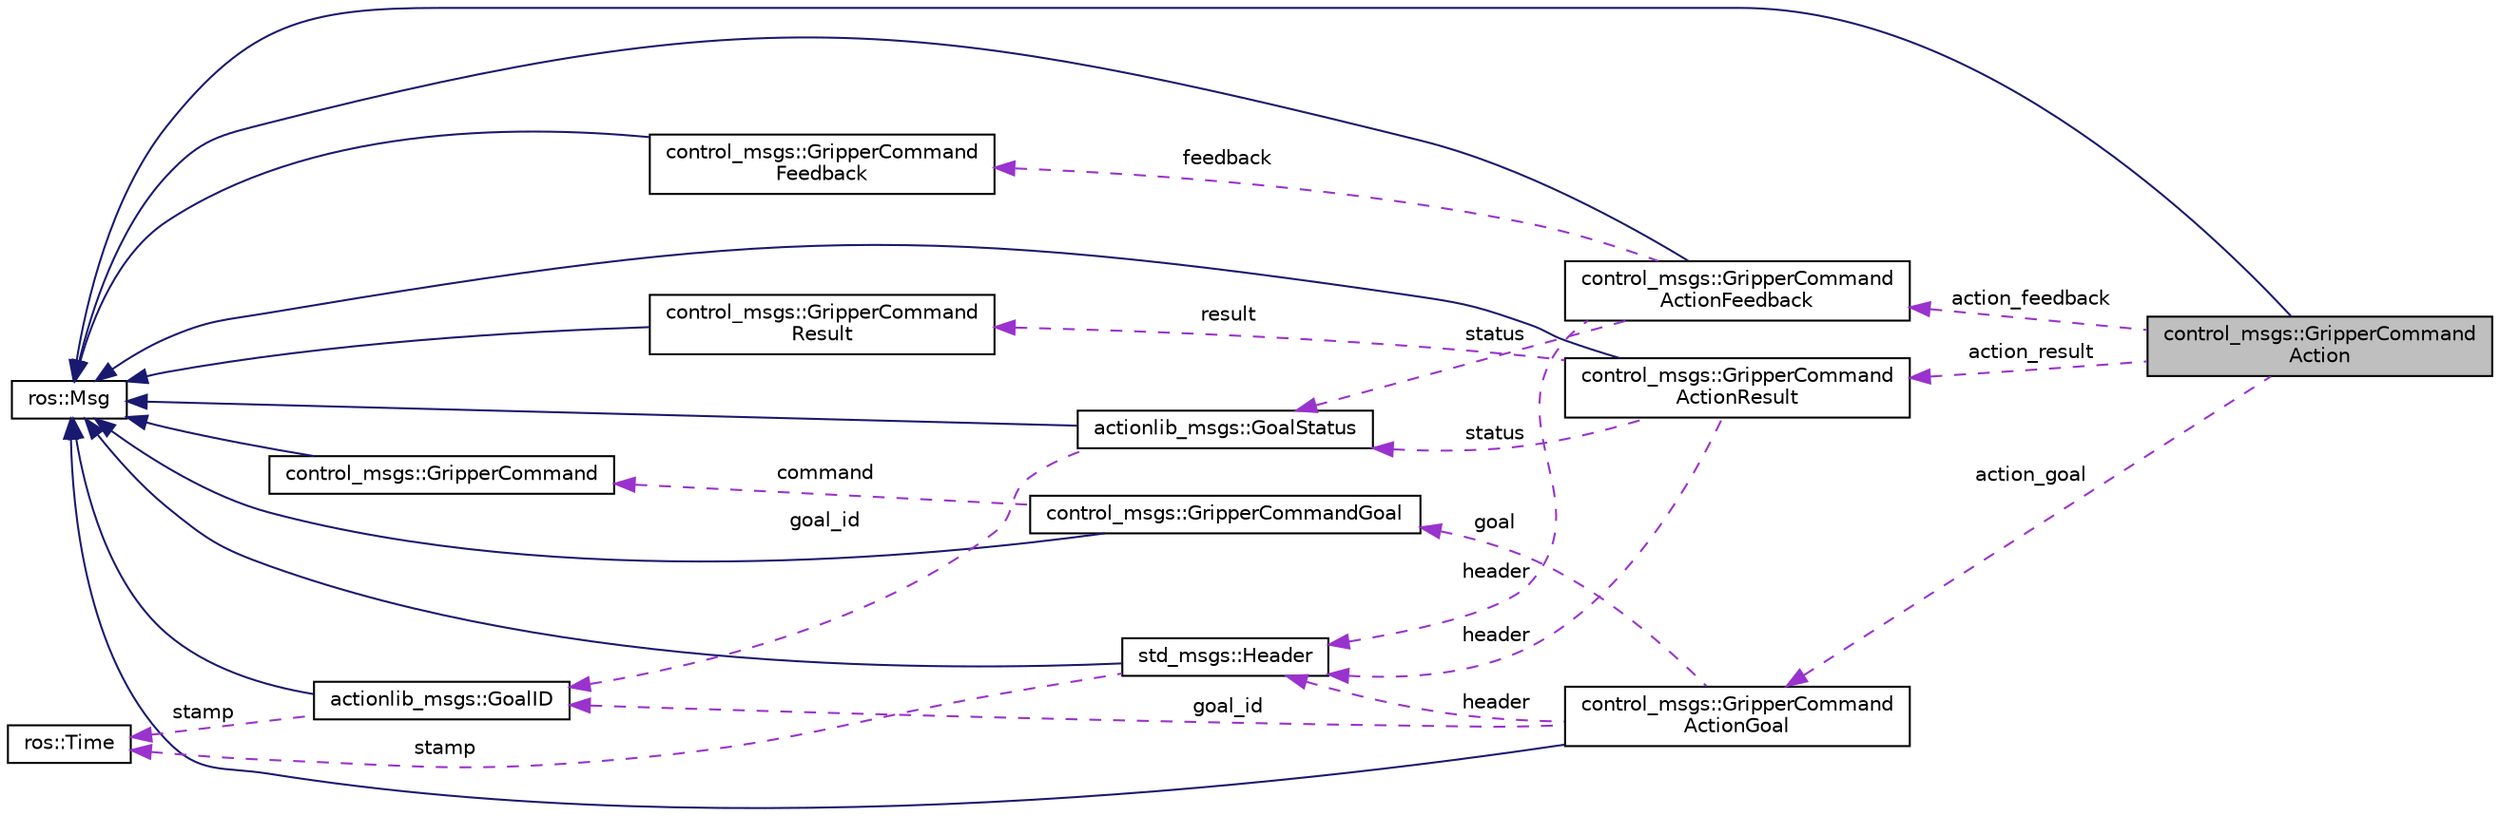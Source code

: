 digraph "control_msgs::GripperCommandAction"
{
  edge [fontname="Helvetica",fontsize="10",labelfontname="Helvetica",labelfontsize="10"];
  node [fontname="Helvetica",fontsize="10",shape=record];
  rankdir="LR";
  Node1 [label="control_msgs::GripperCommand\lAction",height=0.2,width=0.4,color="black", fillcolor="grey75", style="filled" fontcolor="black"];
  Node2 -> Node1 [dir="back",color="midnightblue",fontsize="10",style="solid",fontname="Helvetica"];
  Node2 [label="ros::Msg",height=0.2,width=0.4,color="black", fillcolor="white", style="filled",URL="$classros_1_1_msg.html"];
  Node3 -> Node1 [dir="back",color="darkorchid3",fontsize="10",style="dashed",label=" action_result" ,fontname="Helvetica"];
  Node3 [label="control_msgs::GripperCommand\lActionResult",height=0.2,width=0.4,color="black", fillcolor="white", style="filled",URL="$classcontrol__msgs_1_1_gripper_command_action_result.html"];
  Node2 -> Node3 [dir="back",color="midnightblue",fontsize="10",style="solid",fontname="Helvetica"];
  Node4 -> Node3 [dir="back",color="darkorchid3",fontsize="10",style="dashed",label=" status" ,fontname="Helvetica"];
  Node4 [label="actionlib_msgs::GoalStatus",height=0.2,width=0.4,color="black", fillcolor="white", style="filled",URL="$classactionlib__msgs_1_1_goal_status.html"];
  Node2 -> Node4 [dir="back",color="midnightblue",fontsize="10",style="solid",fontname="Helvetica"];
  Node5 -> Node4 [dir="back",color="darkorchid3",fontsize="10",style="dashed",label=" goal_id" ,fontname="Helvetica"];
  Node5 [label="actionlib_msgs::GoalID",height=0.2,width=0.4,color="black", fillcolor="white", style="filled",URL="$classactionlib__msgs_1_1_goal_i_d.html"];
  Node2 -> Node5 [dir="back",color="midnightblue",fontsize="10",style="solid",fontname="Helvetica"];
  Node6 -> Node5 [dir="back",color="darkorchid3",fontsize="10",style="dashed",label=" stamp" ,fontname="Helvetica"];
  Node6 [label="ros::Time",height=0.2,width=0.4,color="black", fillcolor="white", style="filled",URL="$classros_1_1_time.html"];
  Node7 -> Node3 [dir="back",color="darkorchid3",fontsize="10",style="dashed",label=" result" ,fontname="Helvetica"];
  Node7 [label="control_msgs::GripperCommand\lResult",height=0.2,width=0.4,color="black", fillcolor="white", style="filled",URL="$classcontrol__msgs_1_1_gripper_command_result.html"];
  Node2 -> Node7 [dir="back",color="midnightblue",fontsize="10",style="solid",fontname="Helvetica"];
  Node8 -> Node3 [dir="back",color="darkorchid3",fontsize="10",style="dashed",label=" header" ,fontname="Helvetica"];
  Node8 [label="std_msgs::Header",height=0.2,width=0.4,color="black", fillcolor="white", style="filled",URL="$classstd__msgs_1_1_header.html"];
  Node2 -> Node8 [dir="back",color="midnightblue",fontsize="10",style="solid",fontname="Helvetica"];
  Node6 -> Node8 [dir="back",color="darkorchid3",fontsize="10",style="dashed",label=" stamp" ,fontname="Helvetica"];
  Node9 -> Node1 [dir="back",color="darkorchid3",fontsize="10",style="dashed",label=" action_feedback" ,fontname="Helvetica"];
  Node9 [label="control_msgs::GripperCommand\lActionFeedback",height=0.2,width=0.4,color="black", fillcolor="white", style="filled",URL="$classcontrol__msgs_1_1_gripper_command_action_feedback.html"];
  Node2 -> Node9 [dir="back",color="midnightblue",fontsize="10",style="solid",fontname="Helvetica"];
  Node10 -> Node9 [dir="back",color="darkorchid3",fontsize="10",style="dashed",label=" feedback" ,fontname="Helvetica"];
  Node10 [label="control_msgs::GripperCommand\lFeedback",height=0.2,width=0.4,color="black", fillcolor="white", style="filled",URL="$classcontrol__msgs_1_1_gripper_command_feedback.html"];
  Node2 -> Node10 [dir="back",color="midnightblue",fontsize="10",style="solid",fontname="Helvetica"];
  Node4 -> Node9 [dir="back",color="darkorchid3",fontsize="10",style="dashed",label=" status" ,fontname="Helvetica"];
  Node8 -> Node9 [dir="back",color="darkorchid3",fontsize="10",style="dashed",label=" header" ,fontname="Helvetica"];
  Node11 -> Node1 [dir="back",color="darkorchid3",fontsize="10",style="dashed",label=" action_goal" ,fontname="Helvetica"];
  Node11 [label="control_msgs::GripperCommand\lActionGoal",height=0.2,width=0.4,color="black", fillcolor="white", style="filled",URL="$classcontrol__msgs_1_1_gripper_command_action_goal.html"];
  Node2 -> Node11 [dir="back",color="midnightblue",fontsize="10",style="solid",fontname="Helvetica"];
  Node5 -> Node11 [dir="back",color="darkorchid3",fontsize="10",style="dashed",label=" goal_id" ,fontname="Helvetica"];
  Node12 -> Node11 [dir="back",color="darkorchid3",fontsize="10",style="dashed",label=" goal" ,fontname="Helvetica"];
  Node12 [label="control_msgs::GripperCommandGoal",height=0.2,width=0.4,color="black", fillcolor="white", style="filled",URL="$classcontrol__msgs_1_1_gripper_command_goal.html"];
  Node2 -> Node12 [dir="back",color="midnightblue",fontsize="10",style="solid",fontname="Helvetica"];
  Node13 -> Node12 [dir="back",color="darkorchid3",fontsize="10",style="dashed",label=" command" ,fontname="Helvetica"];
  Node13 [label="control_msgs::GripperCommand",height=0.2,width=0.4,color="black", fillcolor="white", style="filled",URL="$classcontrol__msgs_1_1_gripper_command.html"];
  Node2 -> Node13 [dir="back",color="midnightblue",fontsize="10",style="solid",fontname="Helvetica"];
  Node8 -> Node11 [dir="back",color="darkorchid3",fontsize="10",style="dashed",label=" header" ,fontname="Helvetica"];
}
